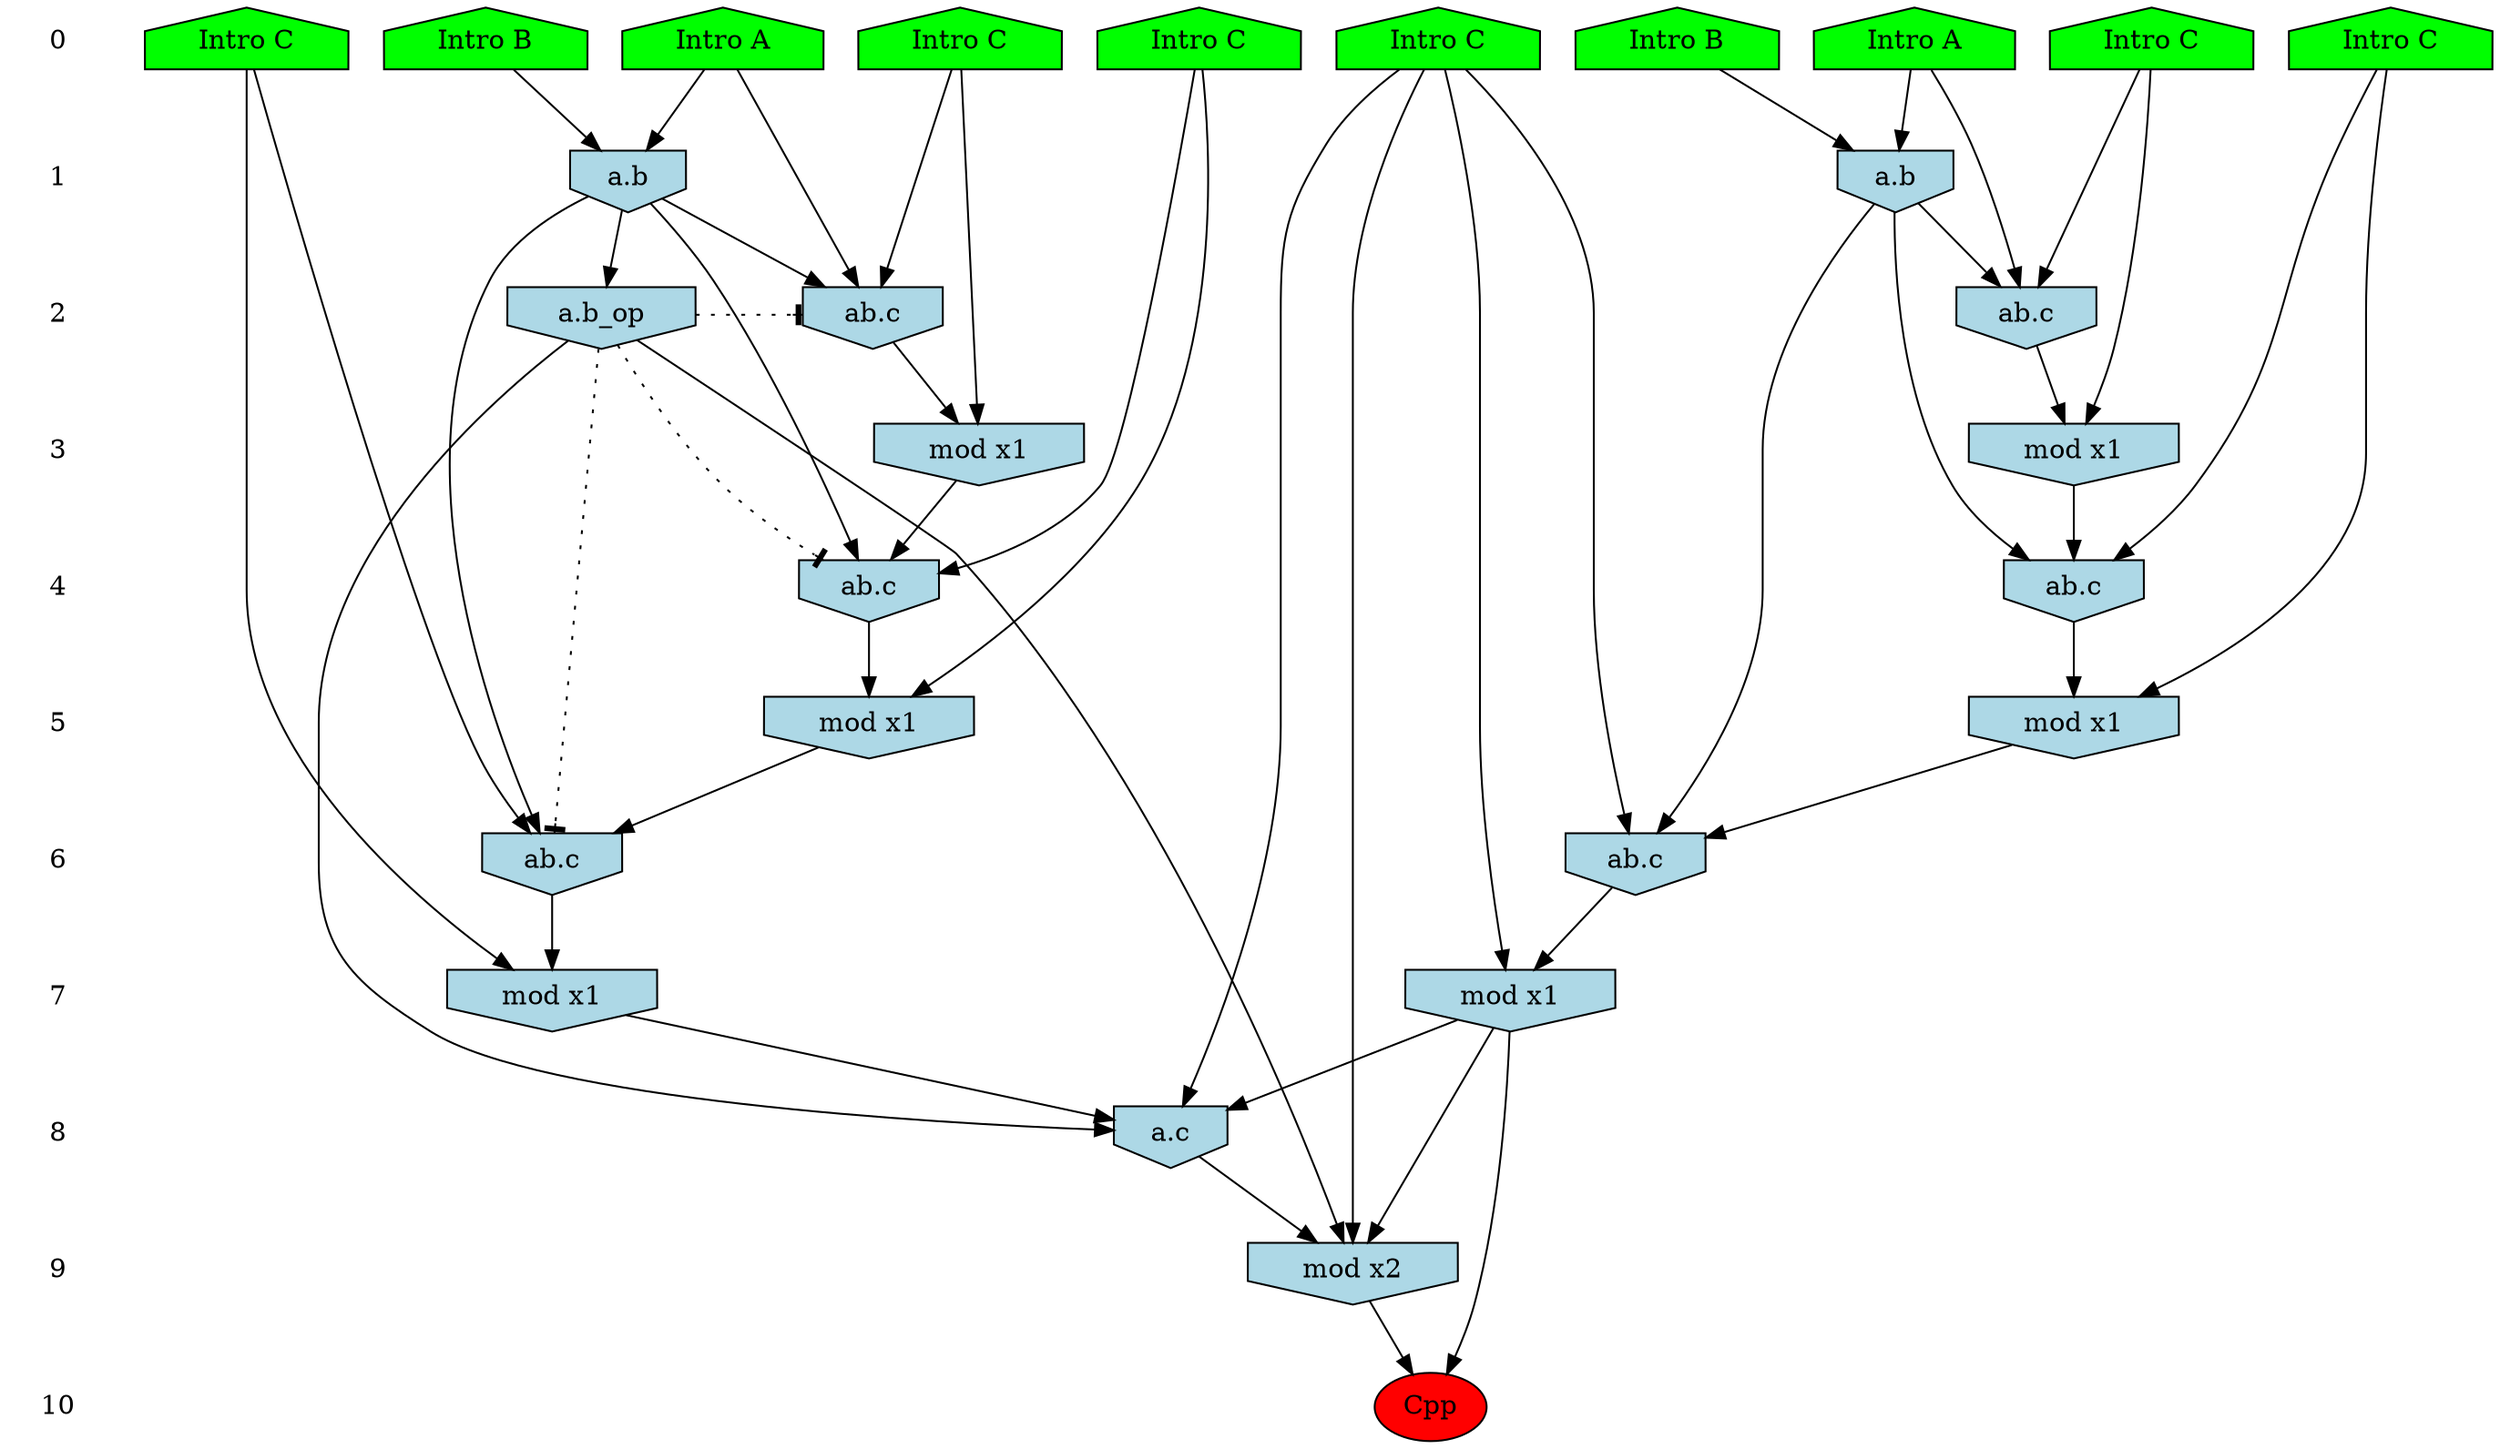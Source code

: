 /* Compression of 5 causal flows obtained in average at 1.407870E+01 t.u */
/* Compressed causal flows were: [857;1792;2858;2880;2959] */
digraph G{
 ranksep=.5 ; 
{ rank = same ; "0" [shape=plaintext] ; node_1 [label ="Intro A", shape=house, style=filled, fillcolor=green] ;
node_2 [label ="Intro B", shape=house, style=filled, fillcolor=green] ;
node_3 [label ="Intro A", shape=house, style=filled, fillcolor=green] ;
node_4 [label ="Intro B", shape=house, style=filled, fillcolor=green] ;
node_5 [label ="Intro C", shape=house, style=filled, fillcolor=green] ;
node_6 [label ="Intro C", shape=house, style=filled, fillcolor=green] ;
node_7 [label ="Intro C", shape=house, style=filled, fillcolor=green] ;
node_8 [label ="Intro C", shape=house, style=filled, fillcolor=green] ;
node_9 [label ="Intro C", shape=house, style=filled, fillcolor=green] ;
node_10 [label ="Intro C", shape=house, style=filled, fillcolor=green] ;
}
{ rank = same ; "1" [shape=plaintext] ; node_11 [label="a.b", shape=invhouse, style=filled, fillcolor = lightblue] ;
node_13 [label="a.b", shape=invhouse, style=filled, fillcolor = lightblue] ;
}
{ rank = same ; "2" [shape=plaintext] ; node_12 [label="ab.c", shape=invhouse, style=filled, fillcolor = lightblue] ;
node_14 [label="ab.c", shape=invhouse, style=filled, fillcolor = lightblue] ;
node_25 [label="a.b_op", shape=invhouse, style=filled, fillcolor = lightblue] ;
}
{ rank = same ; "3" [shape=plaintext] ; node_15 [label="mod x1", shape=invhouse, style=filled, fillcolor = lightblue] ;
node_16 [label="mod x1", shape=invhouse, style=filled, fillcolor = lightblue] ;
}
{ rank = same ; "4" [shape=plaintext] ; node_17 [label="ab.c", shape=invhouse, style=filled, fillcolor = lightblue] ;
node_18 [label="ab.c", shape=invhouse, style=filled, fillcolor = lightblue] ;
}
{ rank = same ; "5" [shape=plaintext] ; node_19 [label="mod x1", shape=invhouse, style=filled, fillcolor = lightblue] ;
node_20 [label="mod x1", shape=invhouse, style=filled, fillcolor = lightblue] ;
}
{ rank = same ; "6" [shape=plaintext] ; node_21 [label="ab.c", shape=invhouse, style=filled, fillcolor = lightblue] ;
node_22 [label="ab.c", shape=invhouse, style=filled, fillcolor = lightblue] ;
}
{ rank = same ; "7" [shape=plaintext] ; node_23 [label="mod x1", shape=invhouse, style=filled, fillcolor = lightblue] ;
node_24 [label="mod x1", shape=invhouse, style=filled, fillcolor = lightblue] ;
}
{ rank = same ; "8" [shape=plaintext] ; node_26 [label="a.c", shape=invhouse, style=filled, fillcolor = lightblue] ;
}
{ rank = same ; "9" [shape=plaintext] ; node_27 [label="mod x2", shape=invhouse, style=filled, fillcolor = lightblue] ;
}
{ rank = same ; "10" [shape=plaintext] ; node_28 [label ="Cpp", style=filled, fillcolor=red] ;
}
"0" -> "1" [style="invis"]; 
"1" -> "2" [style="invis"]; 
"2" -> "3" [style="invis"]; 
"3" -> "4" [style="invis"]; 
"4" -> "5" [style="invis"]; 
"5" -> "6" [style="invis"]; 
"6" -> "7" [style="invis"]; 
"7" -> "8" [style="invis"]; 
"8" -> "9" [style="invis"]; 
"9" -> "10" [style="invis"]; 
node_1 -> node_11
node_2 -> node_11
node_1 -> node_12
node_8 -> node_12
node_11 -> node_12
node_3 -> node_13
node_4 -> node_13
node_3 -> node_14
node_9 -> node_14
node_13 -> node_14
node_9 -> node_15
node_14 -> node_15
node_8 -> node_16
node_12 -> node_16
node_10 -> node_17
node_13 -> node_17
node_15 -> node_17
node_6 -> node_18
node_11 -> node_18
node_16 -> node_18
node_6 -> node_19
node_18 -> node_19
node_10 -> node_20
node_17 -> node_20
node_7 -> node_21
node_13 -> node_21
node_20 -> node_21
node_5 -> node_22
node_11 -> node_22
node_19 -> node_22
node_7 -> node_23
node_21 -> node_23
node_5 -> node_24
node_22 -> node_24
node_11 -> node_25
node_7 -> node_26
node_23 -> node_26
node_24 -> node_26
node_25 -> node_26
node_7 -> node_27
node_23 -> node_27
node_25 -> node_27
node_26 -> node_27
node_23 -> node_28
node_27 -> node_28
node_25 -> node_22 [style=dotted, arrowhead = tee] 
node_25 -> node_18 [style=dotted, arrowhead = tee] 
node_25 -> node_12 [style=dotted, arrowhead = tee] 
}
/*
 Dot generation time: 0.000630
*/